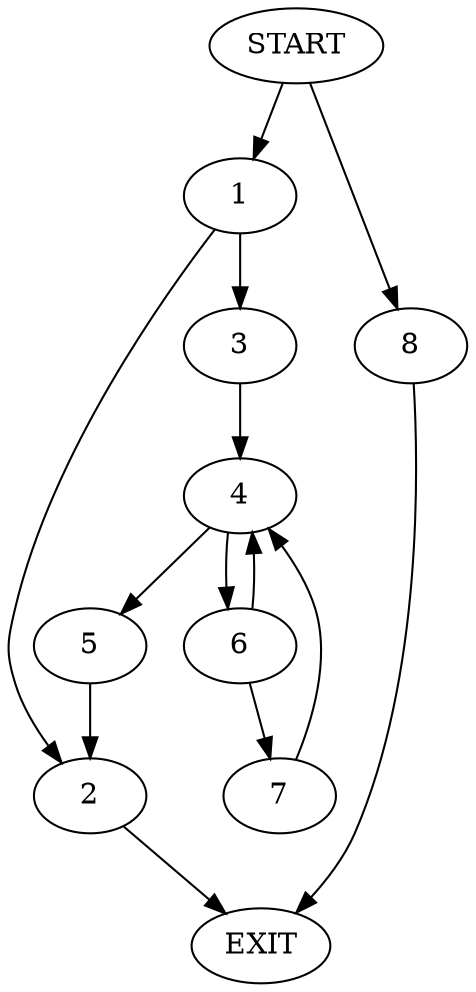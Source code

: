digraph {
0 [label="START"]
9 [label="EXIT"]
0 -> 1
1 -> 2
1 -> 3
2 -> 9
3 -> 4
4 -> 5
4 -> 6
5 -> 2
6 -> 7
6 -> 4
7 -> 4
0 -> 8
8 -> 9
}
